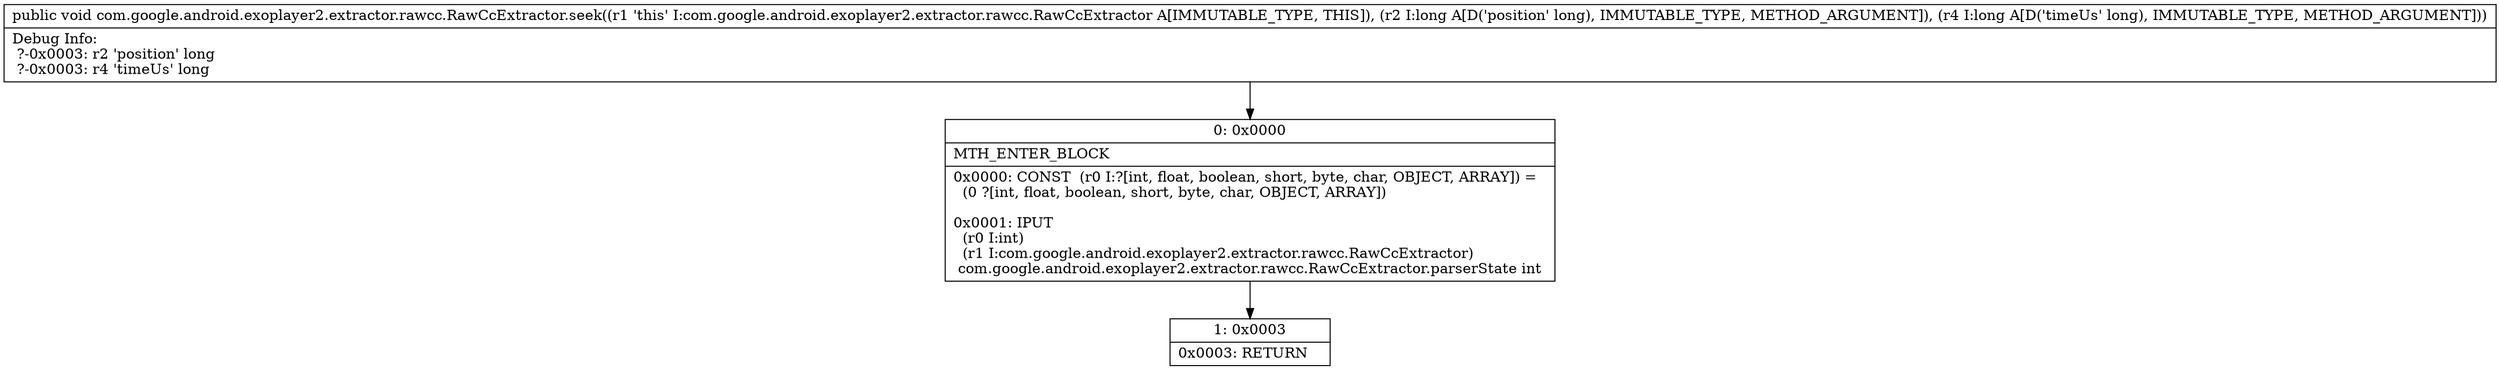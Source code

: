 digraph "CFG forcom.google.android.exoplayer2.extractor.rawcc.RawCcExtractor.seek(JJ)V" {
Node_0 [shape=record,label="{0\:\ 0x0000|MTH_ENTER_BLOCK\l|0x0000: CONST  (r0 I:?[int, float, boolean, short, byte, char, OBJECT, ARRAY]) = \l  (0 ?[int, float, boolean, short, byte, char, OBJECT, ARRAY])\l \l0x0001: IPUT  \l  (r0 I:int)\l  (r1 I:com.google.android.exoplayer2.extractor.rawcc.RawCcExtractor)\l com.google.android.exoplayer2.extractor.rawcc.RawCcExtractor.parserState int \l}"];
Node_1 [shape=record,label="{1\:\ 0x0003|0x0003: RETURN   \l}"];
MethodNode[shape=record,label="{public void com.google.android.exoplayer2.extractor.rawcc.RawCcExtractor.seek((r1 'this' I:com.google.android.exoplayer2.extractor.rawcc.RawCcExtractor A[IMMUTABLE_TYPE, THIS]), (r2 I:long A[D('position' long), IMMUTABLE_TYPE, METHOD_ARGUMENT]), (r4 I:long A[D('timeUs' long), IMMUTABLE_TYPE, METHOD_ARGUMENT]))  | Debug Info:\l  ?\-0x0003: r2 'position' long\l  ?\-0x0003: r4 'timeUs' long\l}"];
MethodNode -> Node_0;
Node_0 -> Node_1;
}


